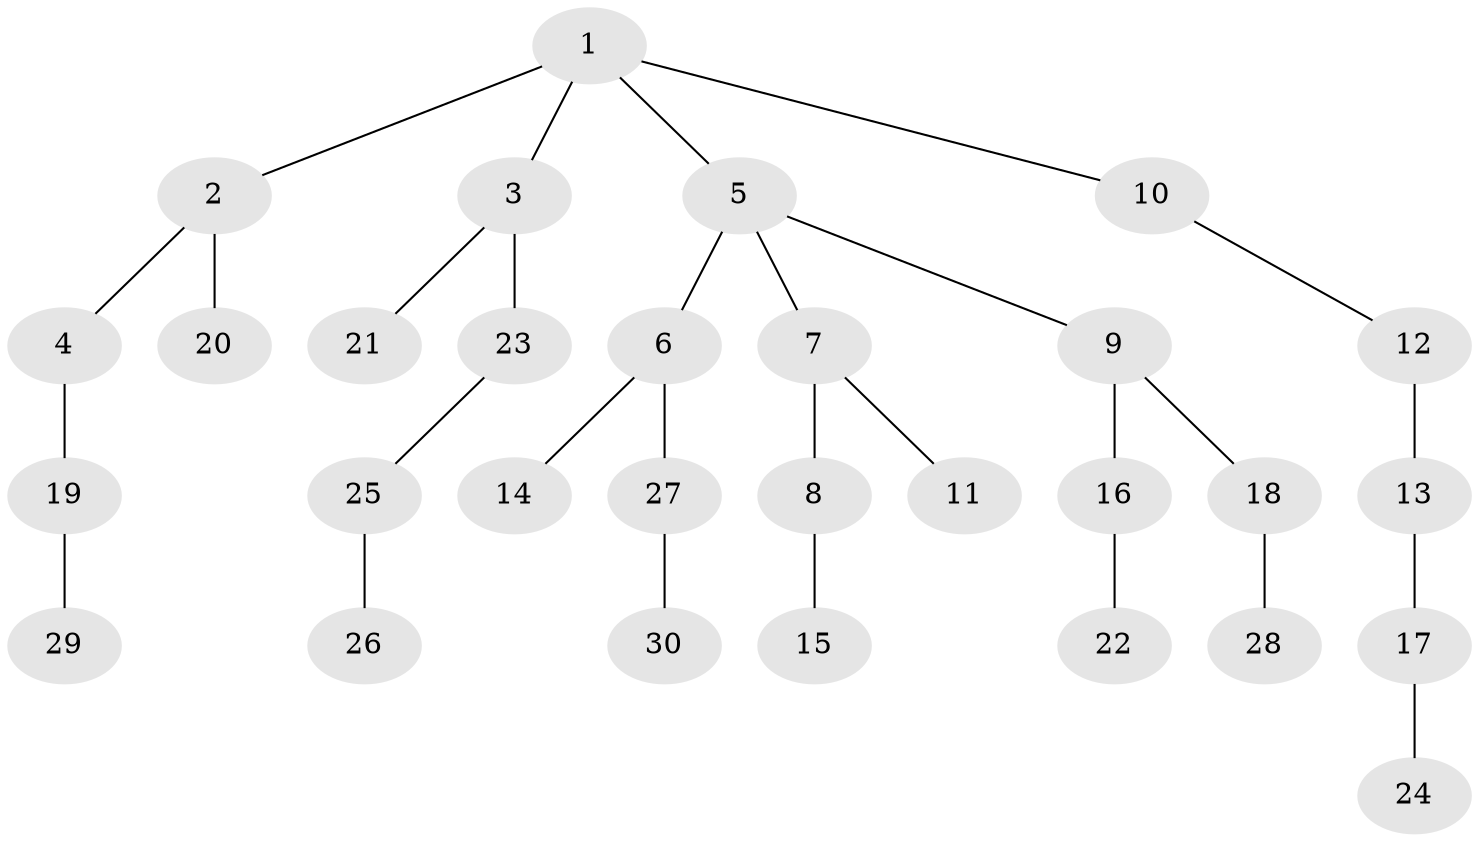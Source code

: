// original degree distribution, {3: 0.14814814814814814, 4: 0.09259259259259259, 5: 0.037037037037037035, 2: 0.24074074074074073, 1: 0.48148148148148145}
// Generated by graph-tools (version 1.1) at 2025/36/03/09/25 02:36:36]
// undirected, 30 vertices, 29 edges
graph export_dot {
graph [start="1"]
  node [color=gray90,style=filled];
  1;
  2;
  3;
  4;
  5;
  6;
  7;
  8;
  9;
  10;
  11;
  12;
  13;
  14;
  15;
  16;
  17;
  18;
  19;
  20;
  21;
  22;
  23;
  24;
  25;
  26;
  27;
  28;
  29;
  30;
  1 -- 2 [weight=1.0];
  1 -- 3 [weight=1.0];
  1 -- 5 [weight=1.0];
  1 -- 10 [weight=1.0];
  2 -- 4 [weight=1.0];
  2 -- 20 [weight=1.0];
  3 -- 21 [weight=1.0];
  3 -- 23 [weight=1.0];
  4 -- 19 [weight=1.0];
  5 -- 6 [weight=1.0];
  5 -- 7 [weight=1.0];
  5 -- 9 [weight=1.0];
  6 -- 14 [weight=2.0];
  6 -- 27 [weight=1.0];
  7 -- 8 [weight=1.0];
  7 -- 11 [weight=1.0];
  8 -- 15 [weight=1.0];
  9 -- 16 [weight=1.0];
  9 -- 18 [weight=1.0];
  10 -- 12 [weight=1.0];
  12 -- 13 [weight=2.0];
  13 -- 17 [weight=1.0];
  16 -- 22 [weight=1.0];
  17 -- 24 [weight=2.0];
  18 -- 28 [weight=1.0];
  19 -- 29 [weight=1.0];
  23 -- 25 [weight=1.0];
  25 -- 26 [weight=1.0];
  27 -- 30 [weight=1.0];
}
